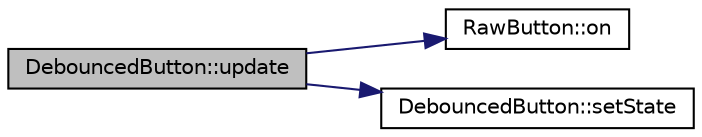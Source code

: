 digraph "DebouncedButton::update"
{
  edge [fontname="Helvetica",fontsize="10",labelfontname="Helvetica",labelfontsize="10"];
  node [fontname="Helvetica",fontsize="10",shape=record];
  rankdir="LR";
  Node38 [label="DebouncedButton::update",height=0.2,width=0.4,color="black", fillcolor="grey75", style="filled", fontcolor="black"];
  Node38 -> Node39 [color="midnightblue",fontsize="10",style="solid",fontname="Helvetica"];
  Node39 [label="RawButton::on",height=0.2,width=0.4,color="black", fillcolor="white", style="filled",URL="$classRawButton.html#aa1ff6ef2c4300d63eccc631bac61cd74"];
  Node38 -> Node40 [color="midnightblue",fontsize="10",style="solid",fontname="Helvetica"];
  Node40 [label="DebouncedButton::setState",height=0.2,width=0.4,color="black", fillcolor="white", style="filled",URL="$classDebouncedButton.html#a9b34291dcea290feac4502ef0692a732"];
}
